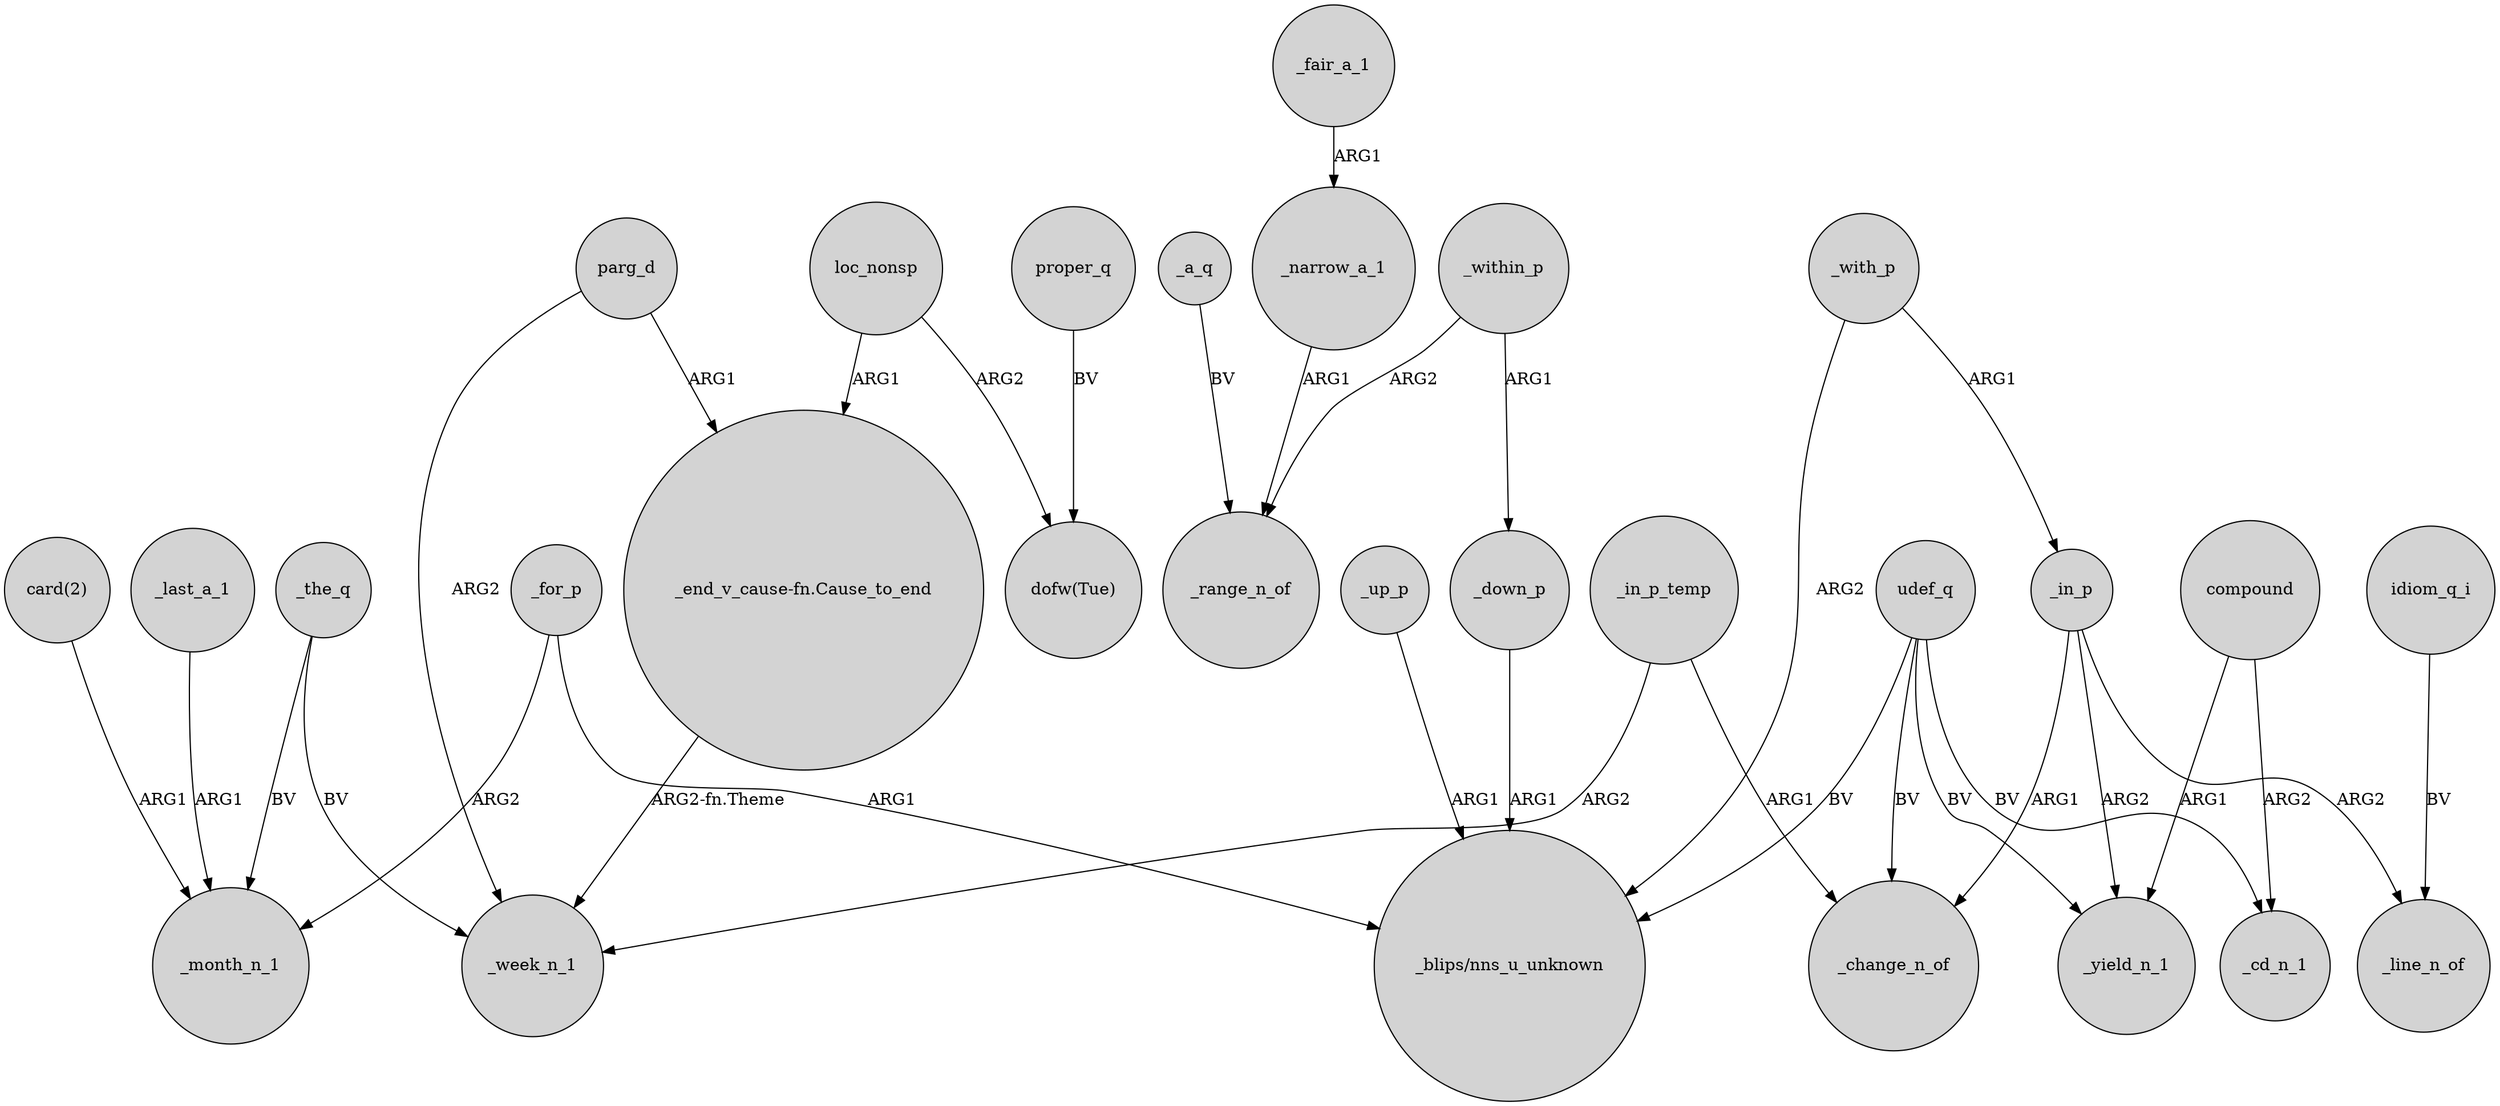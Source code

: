 digraph {
	node [shape=circle style=filled]
	_for_p -> _month_n_1 [label=ARG2]
	_fair_a_1 -> _narrow_a_1 [label=ARG1]
	_within_p -> _down_p [label=ARG1]
	"card(2)" -> _month_n_1 [label=ARG1]
	_in_p -> _yield_n_1 [label=ARG2]
	"_end_v_cause-fn.Cause_to_end" -> _week_n_1 [label="ARG2-fn.Theme"]
	udef_q -> "_blips/nns_u_unknown" [label=BV]
	parg_d -> _week_n_1 [label=ARG2]
	compound -> _yield_n_1 [label=ARG1]
	_in_p_temp -> _week_n_1 [label=ARG2]
	proper_q -> "dofw(Tue)" [label=BV]
	udef_q -> _cd_n_1 [label=BV]
	_in_p -> _change_n_of [label=ARG1]
	_a_q -> _range_n_of [label=BV]
	_the_q -> _month_n_1 [label=BV]
	_for_p -> "_blips/nns_u_unknown" [label=ARG1]
	_in_p_temp -> _change_n_of [label=ARG1]
	udef_q -> _change_n_of [label=BV]
	_up_p -> "_blips/nns_u_unknown" [label=ARG1]
	_narrow_a_1 -> _range_n_of [label=ARG1]
	loc_nonsp -> "_end_v_cause-fn.Cause_to_end" [label=ARG1]
	loc_nonsp -> "dofw(Tue)" [label=ARG2]
	parg_d -> "_end_v_cause-fn.Cause_to_end" [label=ARG1]
	_the_q -> _week_n_1 [label=BV]
	_down_p -> "_blips/nns_u_unknown" [label=ARG1]
	_in_p -> _line_n_of [label=ARG2]
	_within_p -> _range_n_of [label=ARG2]
	_last_a_1 -> _month_n_1 [label=ARG1]
	idiom_q_i -> _line_n_of [label=BV]
	_with_p -> _in_p [label=ARG1]
	udef_q -> _yield_n_1 [label=BV]
	compound -> _cd_n_1 [label=ARG2]
	_with_p -> "_blips/nns_u_unknown" [label=ARG2]
}
